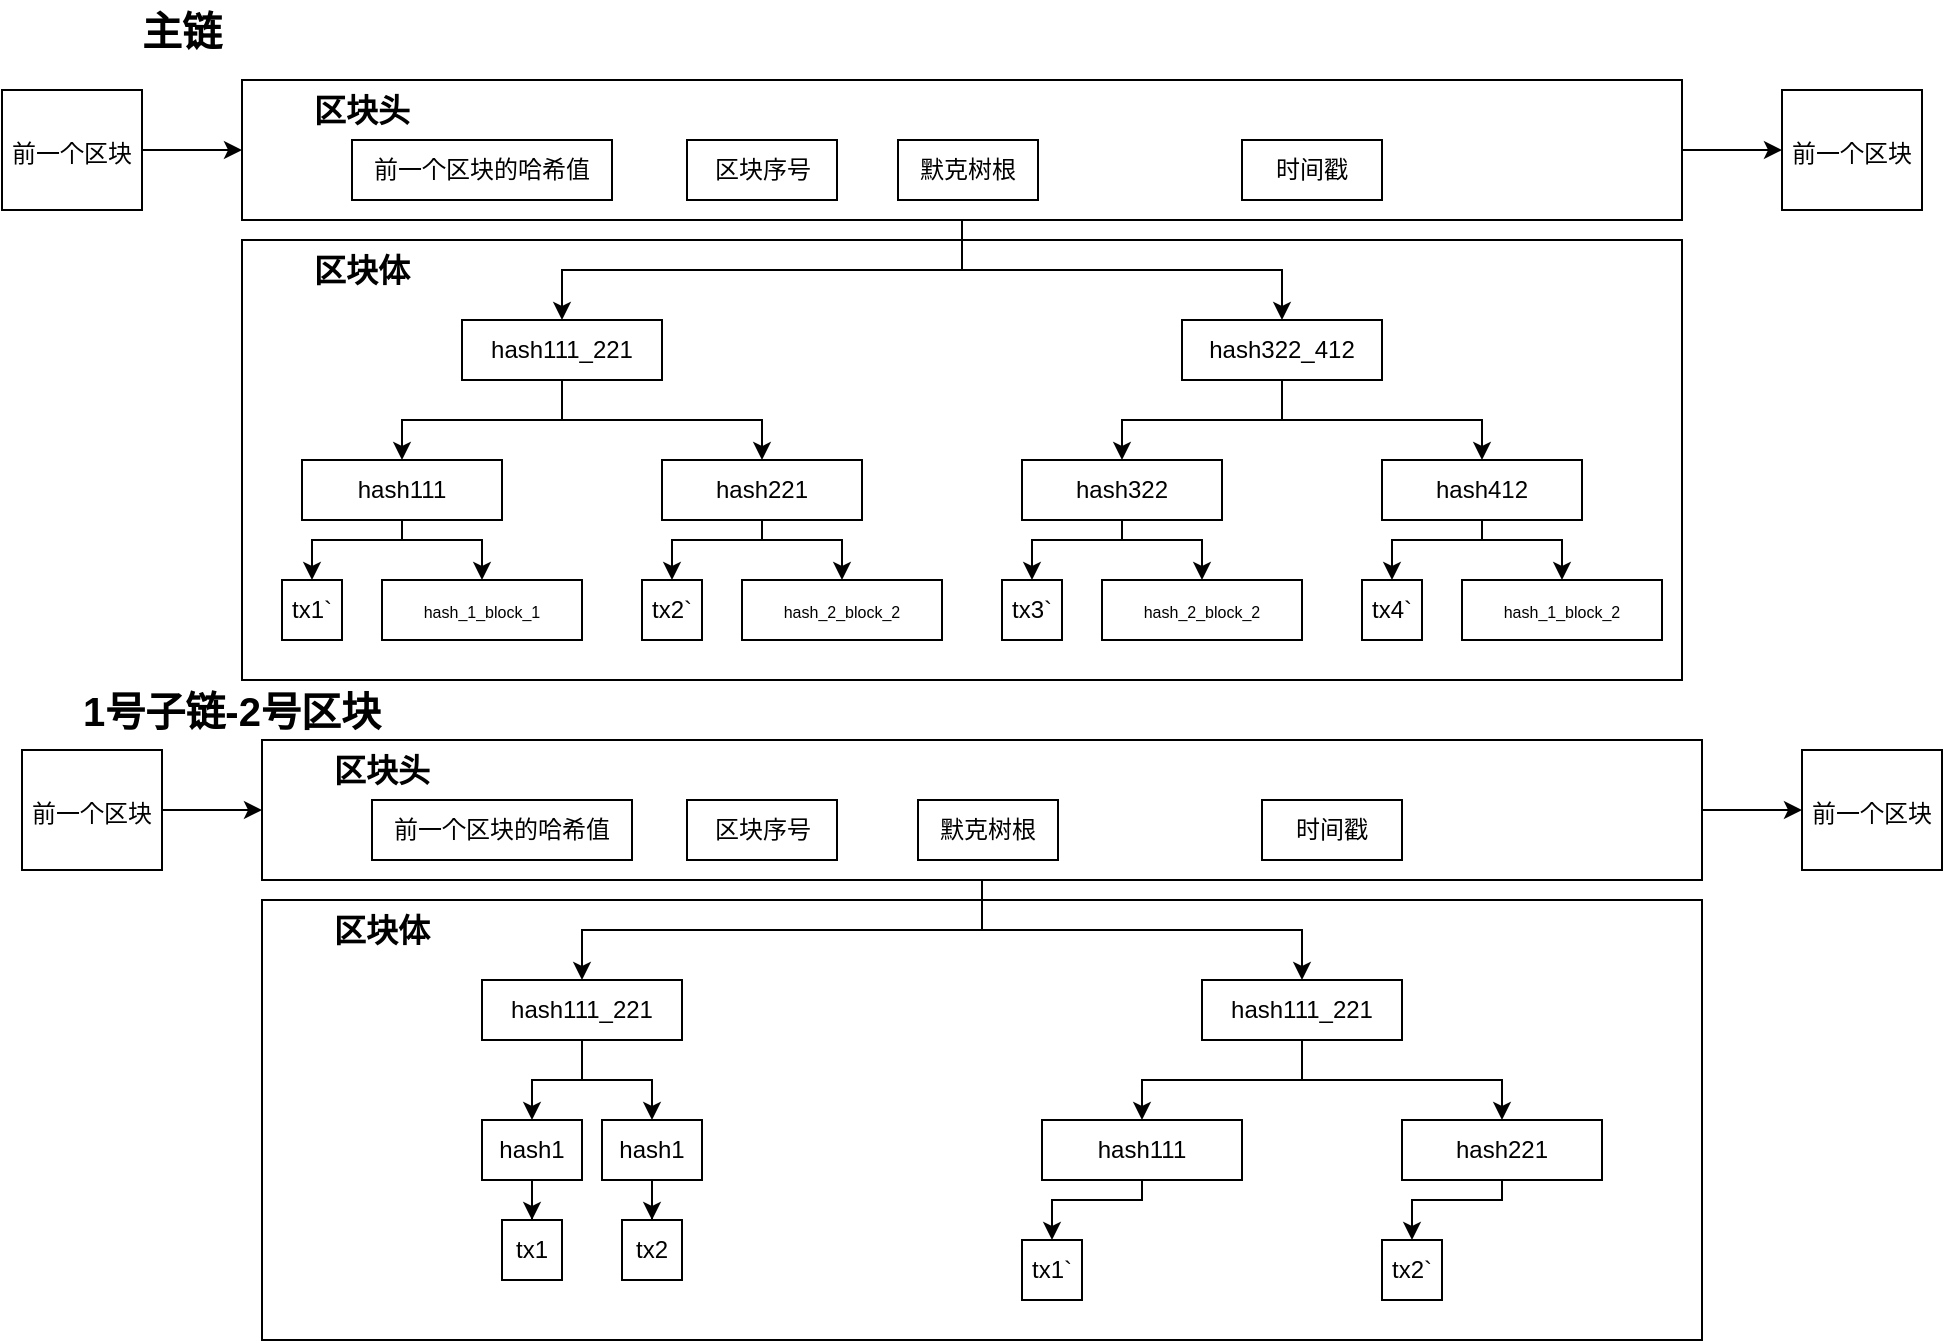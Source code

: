 <mxfile version="20.0.3" type="github">
  <diagram id="3rsK4sRMyDqufHuRaAZe" name="Page-1">
    <mxGraphModel dx="2249" dy="762" grid="1" gridSize="10" guides="1" tooltips="1" connect="1" arrows="1" fold="1" page="1" pageScale="1" pageWidth="827" pageHeight="1169" math="0" shadow="0">
      <root>
        <mxCell id="0" />
        <mxCell id="1" parent="0" />
        <mxCell id="U90KXrBJ-N6k7Ng19d0M-95" value="" style="rounded=0;whiteSpace=wrap;html=1;fillColor=none;" vertex="1" parent="1">
          <mxGeometry x="90" y="750" width="720" height="220" as="geometry" />
        </mxCell>
        <mxCell id="U90KXrBJ-N6k7Ng19d0M-65" value="" style="rounded=0;whiteSpace=wrap;html=1;fillColor=none;" vertex="1" parent="1">
          <mxGeometry x="90" y="670" width="720" height="70" as="geometry" />
        </mxCell>
        <mxCell id="U90KXrBJ-N6k7Ng19d0M-1" value="" style="rounded=0;whiteSpace=wrap;html=1;fillColor=none;" vertex="1" parent="1">
          <mxGeometry x="80" y="340" width="720" height="70" as="geometry" />
        </mxCell>
        <mxCell id="U90KXrBJ-N6k7Ng19d0M-49" value="" style="rounded=0;whiteSpace=wrap;html=1;fillColor=none;" vertex="1" parent="1">
          <mxGeometry x="80" y="420" width="720" height="220" as="geometry" />
        </mxCell>
        <mxCell id="U90KXrBJ-N6k7Ng19d0M-47" style="edgeStyle=orthogonalEdgeStyle;rounded=0;orthogonalLoop=1;jettySize=auto;html=1;entryX=0.5;entryY=0;entryDx=0;entryDy=0;fontSize=8;" edge="1" parent="1" source="U90KXrBJ-N6k7Ng19d0M-1" target="U90KXrBJ-N6k7Ng19d0M-40">
          <mxGeometry relative="1" as="geometry" />
        </mxCell>
        <mxCell id="U90KXrBJ-N6k7Ng19d0M-48" style="edgeStyle=orthogonalEdgeStyle;rounded=0;orthogonalLoop=1;jettySize=auto;html=1;entryX=0.5;entryY=0;entryDx=0;entryDy=0;fontSize=8;" edge="1" parent="1" source="U90KXrBJ-N6k7Ng19d0M-1" target="U90KXrBJ-N6k7Ng19d0M-20">
          <mxGeometry relative="1" as="geometry" />
        </mxCell>
        <mxCell id="U90KXrBJ-N6k7Ng19d0M-61" style="edgeStyle=orthogonalEdgeStyle;rounded=0;orthogonalLoop=1;jettySize=auto;html=1;entryX=0;entryY=0.5;entryDx=0;entryDy=0;fontSize=12;" edge="1" parent="1" source="U90KXrBJ-N6k7Ng19d0M-1" target="U90KXrBJ-N6k7Ng19d0M-60">
          <mxGeometry relative="1" as="geometry" />
        </mxCell>
        <mxCell id="U90KXrBJ-N6k7Ng19d0M-2" value="前一个区块的哈希值" style="rounded=0;whiteSpace=wrap;html=1;fillColor=default;" vertex="1" parent="1">
          <mxGeometry x="135" y="370" width="130" height="30" as="geometry" />
        </mxCell>
        <mxCell id="U90KXrBJ-N6k7Ng19d0M-4" value="默克树根" style="rounded=0;whiteSpace=wrap;html=1;fillColor=default;" vertex="1" parent="1">
          <mxGeometry x="408" y="370" width="70" height="30" as="geometry" />
        </mxCell>
        <mxCell id="U90KXrBJ-N6k7Ng19d0M-5" value="时间戳" style="rounded=0;whiteSpace=wrap;html=1;fillColor=default;" vertex="1" parent="1">
          <mxGeometry x="580" y="370" width="70" height="30" as="geometry" />
        </mxCell>
        <mxCell id="U90KXrBJ-N6k7Ng19d0M-7" value="tx1`" style="rounded=0;whiteSpace=wrap;html=1;fillColor=default;" vertex="1" parent="1">
          <mxGeometry x="100" y="590" width="30" height="30" as="geometry" />
        </mxCell>
        <mxCell id="U90KXrBJ-N6k7Ng19d0M-8" value="&lt;font style=&quot;font-size: 8px;&quot;&gt;hash_1_block_1&lt;/font&gt;" style="rounded=0;whiteSpace=wrap;html=1;fillColor=default;" vertex="1" parent="1">
          <mxGeometry x="150" y="590" width="100" height="30" as="geometry" />
        </mxCell>
        <mxCell id="U90KXrBJ-N6k7Ng19d0M-24" style="edgeStyle=orthogonalEdgeStyle;rounded=0;orthogonalLoop=1;jettySize=auto;html=1;entryX=0.5;entryY=0;entryDx=0;entryDy=0;fontSize=8;" edge="1" parent="1" source="U90KXrBJ-N6k7Ng19d0M-9" target="U90KXrBJ-N6k7Ng19d0M-7">
          <mxGeometry relative="1" as="geometry">
            <Array as="points">
              <mxPoint x="160" y="570" />
              <mxPoint x="115" y="570" />
            </Array>
          </mxGeometry>
        </mxCell>
        <mxCell id="U90KXrBJ-N6k7Ng19d0M-25" style="edgeStyle=orthogonalEdgeStyle;rounded=0;orthogonalLoop=1;jettySize=auto;html=1;fontSize=8;" edge="1" parent="1" source="U90KXrBJ-N6k7Ng19d0M-9" target="U90KXrBJ-N6k7Ng19d0M-8">
          <mxGeometry relative="1" as="geometry">
            <Array as="points">
              <mxPoint x="160" y="570" />
              <mxPoint x="200" y="570" />
            </Array>
          </mxGeometry>
        </mxCell>
        <mxCell id="U90KXrBJ-N6k7Ng19d0M-9" value="hash111" style="rounded=0;whiteSpace=wrap;html=1;fillColor=default;" vertex="1" parent="1">
          <mxGeometry x="110" y="530" width="100" height="30" as="geometry" />
        </mxCell>
        <mxCell id="U90KXrBJ-N6k7Ng19d0M-31" style="edgeStyle=orthogonalEdgeStyle;rounded=0;orthogonalLoop=1;jettySize=auto;html=1;entryX=0.5;entryY=0;entryDx=0;entryDy=0;fontSize=8;" edge="1" parent="1" source="U90KXrBJ-N6k7Ng19d0M-20" target="U90KXrBJ-N6k7Ng19d0M-9">
          <mxGeometry relative="1" as="geometry" />
        </mxCell>
        <mxCell id="U90KXrBJ-N6k7Ng19d0M-32" style="edgeStyle=orthogonalEdgeStyle;rounded=0;orthogonalLoop=1;jettySize=auto;html=1;entryX=0.5;entryY=0;entryDx=0;entryDy=0;fontSize=8;" edge="1" parent="1" source="U90KXrBJ-N6k7Ng19d0M-20" target="U90KXrBJ-N6k7Ng19d0M-30">
          <mxGeometry relative="1" as="geometry" />
        </mxCell>
        <mxCell id="U90KXrBJ-N6k7Ng19d0M-20" value="hash111_221" style="rounded=0;whiteSpace=wrap;html=1;fillColor=default;" vertex="1" parent="1">
          <mxGeometry x="190" y="460" width="100" height="30" as="geometry" />
        </mxCell>
        <mxCell id="U90KXrBJ-N6k7Ng19d0M-26" value="tx2`" style="rounded=0;whiteSpace=wrap;html=1;fillColor=default;" vertex="1" parent="1">
          <mxGeometry x="280" y="590" width="30" height="30" as="geometry" />
        </mxCell>
        <mxCell id="U90KXrBJ-N6k7Ng19d0M-27" value="&lt;font style=&quot;font-size: 8px;&quot;&gt;hash_2_block_2&lt;/font&gt;" style="rounded=0;whiteSpace=wrap;html=1;fillColor=default;" vertex="1" parent="1">
          <mxGeometry x="330" y="590" width="100" height="30" as="geometry" />
        </mxCell>
        <mxCell id="U90KXrBJ-N6k7Ng19d0M-28" style="edgeStyle=orthogonalEdgeStyle;rounded=0;orthogonalLoop=1;jettySize=auto;html=1;entryX=0.5;entryY=0;entryDx=0;entryDy=0;fontSize=8;" edge="1" parent="1" source="U90KXrBJ-N6k7Ng19d0M-30" target="U90KXrBJ-N6k7Ng19d0M-26">
          <mxGeometry relative="1" as="geometry">
            <Array as="points">
              <mxPoint x="340" y="570" />
              <mxPoint x="295" y="570" />
            </Array>
          </mxGeometry>
        </mxCell>
        <mxCell id="U90KXrBJ-N6k7Ng19d0M-29" style="edgeStyle=orthogonalEdgeStyle;rounded=0;orthogonalLoop=1;jettySize=auto;html=1;fontSize=8;" edge="1" parent="1" source="U90KXrBJ-N6k7Ng19d0M-30" target="U90KXrBJ-N6k7Ng19d0M-27">
          <mxGeometry relative="1" as="geometry">
            <Array as="points">
              <mxPoint x="340" y="570" />
              <mxPoint x="380" y="570" />
            </Array>
          </mxGeometry>
        </mxCell>
        <mxCell id="U90KXrBJ-N6k7Ng19d0M-30" value="hash221" style="rounded=0;whiteSpace=wrap;html=1;fillColor=default;" vertex="1" parent="1">
          <mxGeometry x="290" y="530" width="100" height="30" as="geometry" />
        </mxCell>
        <mxCell id="U90KXrBJ-N6k7Ng19d0M-33" value="tx3`" style="rounded=0;whiteSpace=wrap;html=1;fillColor=default;" vertex="1" parent="1">
          <mxGeometry x="460" y="590" width="30" height="30" as="geometry" />
        </mxCell>
        <mxCell id="U90KXrBJ-N6k7Ng19d0M-34" value="&lt;font style=&quot;font-size: 8px;&quot;&gt;hash_2_block_2&lt;/font&gt;" style="rounded=0;whiteSpace=wrap;html=1;fillColor=default;" vertex="1" parent="1">
          <mxGeometry x="510" y="590" width="100" height="30" as="geometry" />
        </mxCell>
        <mxCell id="U90KXrBJ-N6k7Ng19d0M-35" style="edgeStyle=orthogonalEdgeStyle;rounded=0;orthogonalLoop=1;jettySize=auto;html=1;entryX=0.5;entryY=0;entryDx=0;entryDy=0;fontSize=8;" edge="1" parent="1" source="U90KXrBJ-N6k7Ng19d0M-37" target="U90KXrBJ-N6k7Ng19d0M-33">
          <mxGeometry relative="1" as="geometry">
            <Array as="points">
              <mxPoint x="520" y="570" />
              <mxPoint x="475" y="570" />
            </Array>
          </mxGeometry>
        </mxCell>
        <mxCell id="U90KXrBJ-N6k7Ng19d0M-36" style="edgeStyle=orthogonalEdgeStyle;rounded=0;orthogonalLoop=1;jettySize=auto;html=1;fontSize=8;" edge="1" parent="1" source="U90KXrBJ-N6k7Ng19d0M-37" target="U90KXrBJ-N6k7Ng19d0M-34">
          <mxGeometry relative="1" as="geometry">
            <Array as="points">
              <mxPoint x="520" y="570" />
              <mxPoint x="560" y="570" />
            </Array>
          </mxGeometry>
        </mxCell>
        <mxCell id="U90KXrBJ-N6k7Ng19d0M-37" value="hash322" style="rounded=0;whiteSpace=wrap;html=1;fillColor=default;" vertex="1" parent="1">
          <mxGeometry x="470" y="530" width="100" height="30" as="geometry" />
        </mxCell>
        <mxCell id="U90KXrBJ-N6k7Ng19d0M-38" style="edgeStyle=orthogonalEdgeStyle;rounded=0;orthogonalLoop=1;jettySize=auto;html=1;entryX=0.5;entryY=0;entryDx=0;entryDy=0;fontSize=8;" edge="1" parent="1" source="U90KXrBJ-N6k7Ng19d0M-40" target="U90KXrBJ-N6k7Ng19d0M-37">
          <mxGeometry relative="1" as="geometry" />
        </mxCell>
        <mxCell id="U90KXrBJ-N6k7Ng19d0M-39" style="edgeStyle=orthogonalEdgeStyle;rounded=0;orthogonalLoop=1;jettySize=auto;html=1;entryX=0.5;entryY=0;entryDx=0;entryDy=0;fontSize=8;" edge="1" parent="1" source="U90KXrBJ-N6k7Ng19d0M-40" target="U90KXrBJ-N6k7Ng19d0M-45">
          <mxGeometry relative="1" as="geometry" />
        </mxCell>
        <mxCell id="U90KXrBJ-N6k7Ng19d0M-40" value="hash322_412" style="rounded=0;whiteSpace=wrap;html=1;fillColor=default;" vertex="1" parent="1">
          <mxGeometry x="550" y="460" width="100" height="30" as="geometry" />
        </mxCell>
        <mxCell id="U90KXrBJ-N6k7Ng19d0M-41" value="tx4`" style="rounded=0;whiteSpace=wrap;html=1;fillColor=default;" vertex="1" parent="1">
          <mxGeometry x="640" y="590" width="30" height="30" as="geometry" />
        </mxCell>
        <mxCell id="U90KXrBJ-N6k7Ng19d0M-42" value="&lt;font style=&quot;font-size: 8px;&quot;&gt;hash_1_block_2&lt;/font&gt;" style="rounded=0;whiteSpace=wrap;html=1;fillColor=default;" vertex="1" parent="1">
          <mxGeometry x="690" y="590" width="100" height="30" as="geometry" />
        </mxCell>
        <mxCell id="U90KXrBJ-N6k7Ng19d0M-43" style="edgeStyle=orthogonalEdgeStyle;rounded=0;orthogonalLoop=1;jettySize=auto;html=1;entryX=0.5;entryY=0;entryDx=0;entryDy=0;fontSize=8;" edge="1" parent="1" source="U90KXrBJ-N6k7Ng19d0M-45" target="U90KXrBJ-N6k7Ng19d0M-41">
          <mxGeometry relative="1" as="geometry">
            <Array as="points">
              <mxPoint x="700" y="570" />
              <mxPoint x="655" y="570" />
            </Array>
          </mxGeometry>
        </mxCell>
        <mxCell id="U90KXrBJ-N6k7Ng19d0M-44" style="edgeStyle=orthogonalEdgeStyle;rounded=0;orthogonalLoop=1;jettySize=auto;html=1;fontSize=8;" edge="1" parent="1" source="U90KXrBJ-N6k7Ng19d0M-45" target="U90KXrBJ-N6k7Ng19d0M-42">
          <mxGeometry relative="1" as="geometry">
            <Array as="points">
              <mxPoint x="700" y="570" />
              <mxPoint x="740" y="570" />
            </Array>
          </mxGeometry>
        </mxCell>
        <mxCell id="U90KXrBJ-N6k7Ng19d0M-45" value="hash412" style="rounded=0;whiteSpace=wrap;html=1;fillColor=default;" vertex="1" parent="1">
          <mxGeometry x="650" y="530" width="100" height="30" as="geometry" />
        </mxCell>
        <mxCell id="U90KXrBJ-N6k7Ng19d0M-50" value="&lt;span style=&quot;font-size: 16px;&quot;&gt;&lt;b&gt;区块体&lt;/b&gt;&lt;/span&gt;" style="text;html=1;strokeColor=none;fillColor=none;align=center;verticalAlign=middle;whiteSpace=wrap;rounded=0;" vertex="1" parent="1">
          <mxGeometry x="80" y="420" width="120" height="30" as="geometry" />
        </mxCell>
        <mxCell id="U90KXrBJ-N6k7Ng19d0M-51" value="&lt;span style=&quot;font-size: 16px;&quot;&gt;&lt;b&gt;区块头&lt;/b&gt;&lt;/span&gt;" style="text;html=1;strokeColor=none;fillColor=none;align=center;verticalAlign=middle;whiteSpace=wrap;rounded=0;" vertex="1" parent="1">
          <mxGeometry x="80" y="340" width="120" height="30" as="geometry" />
        </mxCell>
        <mxCell id="U90KXrBJ-N6k7Ng19d0M-58" style="edgeStyle=orthogonalEdgeStyle;rounded=0;orthogonalLoop=1;jettySize=auto;html=1;entryX=0;entryY=0.5;entryDx=0;entryDy=0;fontSize=12;" edge="1" parent="1" source="U90KXrBJ-N6k7Ng19d0M-57" target="U90KXrBJ-N6k7Ng19d0M-1">
          <mxGeometry relative="1" as="geometry" />
        </mxCell>
        <mxCell id="U90KXrBJ-N6k7Ng19d0M-57" value="&lt;font style=&quot;font-size: 12px;&quot;&gt;前一个区块&lt;/font&gt;" style="rounded=0;whiteSpace=wrap;html=1;fontSize=16;fillColor=default;" vertex="1" parent="1">
          <mxGeometry x="-40" y="345" width="70" height="60" as="geometry" />
        </mxCell>
        <mxCell id="U90KXrBJ-N6k7Ng19d0M-60" value="&lt;font style=&quot;font-size: 12px;&quot;&gt;前一个区块&lt;/font&gt;" style="rounded=0;whiteSpace=wrap;html=1;fontSize=16;fillColor=default;" vertex="1" parent="1">
          <mxGeometry x="850" y="345" width="70" height="60" as="geometry" />
        </mxCell>
        <mxCell id="U90KXrBJ-N6k7Ng19d0M-62" style="edgeStyle=orthogonalEdgeStyle;rounded=0;orthogonalLoop=1;jettySize=auto;html=1;entryX=0.5;entryY=0;entryDx=0;entryDy=0;fontSize=8;" edge="1" parent="1" source="U90KXrBJ-N6k7Ng19d0M-65" target="U90KXrBJ-N6k7Ng19d0M-89">
          <mxGeometry relative="1" as="geometry" />
        </mxCell>
        <mxCell id="U90KXrBJ-N6k7Ng19d0M-63" style="edgeStyle=orthogonalEdgeStyle;rounded=0;orthogonalLoop=1;jettySize=auto;html=1;entryX=0.5;entryY=0;entryDx=0;entryDy=0;fontSize=8;" edge="1" parent="1" source="U90KXrBJ-N6k7Ng19d0M-65" target="U90KXrBJ-N6k7Ng19d0M-76">
          <mxGeometry relative="1" as="geometry" />
        </mxCell>
        <mxCell id="U90KXrBJ-N6k7Ng19d0M-64" style="edgeStyle=orthogonalEdgeStyle;rounded=0;orthogonalLoop=1;jettySize=auto;html=1;entryX=0;entryY=0.5;entryDx=0;entryDy=0;fontSize=12;" edge="1" parent="1" source="U90KXrBJ-N6k7Ng19d0M-65" target="U90KXrBJ-N6k7Ng19d0M-100">
          <mxGeometry relative="1" as="geometry" />
        </mxCell>
        <mxCell id="U90KXrBJ-N6k7Ng19d0M-66" value="前一个区块的哈希值" style="rounded=0;whiteSpace=wrap;html=1;fillColor=default;" vertex="1" parent="1">
          <mxGeometry x="145" y="700" width="130" height="30" as="geometry" />
        </mxCell>
        <mxCell id="U90KXrBJ-N6k7Ng19d0M-67" value="默克树根" style="rounded=0;whiteSpace=wrap;html=1;fillColor=default;" vertex="1" parent="1">
          <mxGeometry x="418" y="700" width="70" height="30" as="geometry" />
        </mxCell>
        <mxCell id="U90KXrBJ-N6k7Ng19d0M-68" value="时间戳" style="rounded=0;whiteSpace=wrap;html=1;fillColor=default;" vertex="1" parent="1">
          <mxGeometry x="590" y="700" width="70" height="30" as="geometry" />
        </mxCell>
        <mxCell id="U90KXrBJ-N6k7Ng19d0M-69" value="tx1" style="rounded=0;whiteSpace=wrap;html=1;fillColor=default;" vertex="1" parent="1">
          <mxGeometry x="210" y="910" width="30" height="30" as="geometry" />
        </mxCell>
        <mxCell id="U90KXrBJ-N6k7Ng19d0M-103" style="edgeStyle=orthogonalEdgeStyle;rounded=0;orthogonalLoop=1;jettySize=auto;html=1;entryX=0.5;entryY=0;entryDx=0;entryDy=0;fontSize=20;" edge="1" parent="1" source="U90KXrBJ-N6k7Ng19d0M-73" target="U90KXrBJ-N6k7Ng19d0M-69">
          <mxGeometry relative="1" as="geometry" />
        </mxCell>
        <mxCell id="U90KXrBJ-N6k7Ng19d0M-73" value="hash1" style="rounded=0;whiteSpace=wrap;html=1;fillColor=default;" vertex="1" parent="1">
          <mxGeometry x="200" y="860" width="50" height="30" as="geometry" />
        </mxCell>
        <mxCell id="U90KXrBJ-N6k7Ng19d0M-74" style="edgeStyle=orthogonalEdgeStyle;rounded=0;orthogonalLoop=1;jettySize=auto;html=1;entryX=0.5;entryY=0;entryDx=0;entryDy=0;fontSize=8;" edge="1" parent="1" source="U90KXrBJ-N6k7Ng19d0M-76" target="U90KXrBJ-N6k7Ng19d0M-73">
          <mxGeometry relative="1" as="geometry" />
        </mxCell>
        <mxCell id="U90KXrBJ-N6k7Ng19d0M-114" style="edgeStyle=orthogonalEdgeStyle;rounded=0;orthogonalLoop=1;jettySize=auto;html=1;entryX=0.5;entryY=0;entryDx=0;entryDy=0;fontSize=20;" edge="1" parent="1" source="U90KXrBJ-N6k7Ng19d0M-76" target="U90KXrBJ-N6k7Ng19d0M-112">
          <mxGeometry relative="1" as="geometry" />
        </mxCell>
        <mxCell id="U90KXrBJ-N6k7Ng19d0M-76" value="hash111_221" style="rounded=0;whiteSpace=wrap;html=1;fillColor=default;" vertex="1" parent="1">
          <mxGeometry x="200" y="790" width="100" height="30" as="geometry" />
        </mxCell>
        <mxCell id="U90KXrBJ-N6k7Ng19d0M-82" value="tx1`" style="rounded=0;whiteSpace=wrap;html=1;fillColor=default;" vertex="1" parent="1">
          <mxGeometry x="470" y="920" width="30" height="30" as="geometry" />
        </mxCell>
        <mxCell id="U90KXrBJ-N6k7Ng19d0M-84" style="edgeStyle=orthogonalEdgeStyle;rounded=0;orthogonalLoop=1;jettySize=auto;html=1;entryX=0.5;entryY=0;entryDx=0;entryDy=0;fontSize=8;" edge="1" parent="1" source="U90KXrBJ-N6k7Ng19d0M-86" target="U90KXrBJ-N6k7Ng19d0M-82">
          <mxGeometry relative="1" as="geometry">
            <Array as="points">
              <mxPoint x="530" y="900" />
              <mxPoint x="485" y="900" />
            </Array>
          </mxGeometry>
        </mxCell>
        <mxCell id="U90KXrBJ-N6k7Ng19d0M-86" value="hash111" style="rounded=0;whiteSpace=wrap;html=1;fillColor=default;" vertex="1" parent="1">
          <mxGeometry x="480" y="860" width="100" height="30" as="geometry" />
        </mxCell>
        <mxCell id="U90KXrBJ-N6k7Ng19d0M-87" style="edgeStyle=orthogonalEdgeStyle;rounded=0;orthogonalLoop=1;jettySize=auto;html=1;entryX=0.5;entryY=0;entryDx=0;entryDy=0;fontSize=8;" edge="1" parent="1" source="U90KXrBJ-N6k7Ng19d0M-89" target="U90KXrBJ-N6k7Ng19d0M-86">
          <mxGeometry relative="1" as="geometry" />
        </mxCell>
        <mxCell id="U90KXrBJ-N6k7Ng19d0M-88" style="edgeStyle=orthogonalEdgeStyle;rounded=0;orthogonalLoop=1;jettySize=auto;html=1;entryX=0.5;entryY=0;entryDx=0;entryDy=0;fontSize=8;" edge="1" parent="1" source="U90KXrBJ-N6k7Ng19d0M-89" target="U90KXrBJ-N6k7Ng19d0M-94">
          <mxGeometry relative="1" as="geometry" />
        </mxCell>
        <mxCell id="U90KXrBJ-N6k7Ng19d0M-89" value="hash111_221" style="rounded=0;whiteSpace=wrap;html=1;fillColor=default;" vertex="1" parent="1">
          <mxGeometry x="560" y="790" width="100" height="30" as="geometry" />
        </mxCell>
        <mxCell id="U90KXrBJ-N6k7Ng19d0M-90" value="tx2`" style="rounded=0;whiteSpace=wrap;html=1;fillColor=default;" vertex="1" parent="1">
          <mxGeometry x="650" y="920" width="30" height="30" as="geometry" />
        </mxCell>
        <mxCell id="U90KXrBJ-N6k7Ng19d0M-92" style="edgeStyle=orthogonalEdgeStyle;rounded=0;orthogonalLoop=1;jettySize=auto;html=1;entryX=0.5;entryY=0;entryDx=0;entryDy=0;fontSize=8;" edge="1" parent="1" source="U90KXrBJ-N6k7Ng19d0M-94" target="U90KXrBJ-N6k7Ng19d0M-90">
          <mxGeometry relative="1" as="geometry">
            <Array as="points">
              <mxPoint x="710" y="900" />
              <mxPoint x="665" y="900" />
            </Array>
          </mxGeometry>
        </mxCell>
        <mxCell id="U90KXrBJ-N6k7Ng19d0M-94" value="hash221" style="rounded=0;whiteSpace=wrap;html=1;fillColor=default;" vertex="1" parent="1">
          <mxGeometry x="660" y="860" width="100" height="30" as="geometry" />
        </mxCell>
        <mxCell id="U90KXrBJ-N6k7Ng19d0M-96" value="&lt;span style=&quot;font-size: 16px;&quot;&gt;&lt;b&gt;区块体&lt;/b&gt;&lt;/span&gt;" style="text;html=1;strokeColor=none;fillColor=none;align=center;verticalAlign=middle;whiteSpace=wrap;rounded=0;" vertex="1" parent="1">
          <mxGeometry x="90" y="750" width="120" height="30" as="geometry" />
        </mxCell>
        <mxCell id="U90KXrBJ-N6k7Ng19d0M-97" value="&lt;span style=&quot;font-size: 16px;&quot;&gt;&lt;b&gt;区块头&lt;/b&gt;&lt;/span&gt;" style="text;html=1;strokeColor=none;fillColor=none;align=center;verticalAlign=middle;whiteSpace=wrap;rounded=0;" vertex="1" parent="1">
          <mxGeometry x="90" y="670" width="120" height="30" as="geometry" />
        </mxCell>
        <mxCell id="U90KXrBJ-N6k7Ng19d0M-98" style="edgeStyle=orthogonalEdgeStyle;rounded=0;orthogonalLoop=1;jettySize=auto;html=1;entryX=0;entryY=0.5;entryDx=0;entryDy=0;fontSize=12;" edge="1" parent="1" source="U90KXrBJ-N6k7Ng19d0M-99" target="U90KXrBJ-N6k7Ng19d0M-65">
          <mxGeometry relative="1" as="geometry" />
        </mxCell>
        <mxCell id="U90KXrBJ-N6k7Ng19d0M-99" value="&lt;font style=&quot;font-size: 12px;&quot;&gt;前一个区块&lt;/font&gt;" style="rounded=0;whiteSpace=wrap;html=1;fontSize=16;fillColor=default;" vertex="1" parent="1">
          <mxGeometry x="-30" y="675" width="70" height="60" as="geometry" />
        </mxCell>
        <mxCell id="U90KXrBJ-N6k7Ng19d0M-100" value="&lt;font style=&quot;font-size: 12px;&quot;&gt;前一个区块&lt;/font&gt;" style="rounded=0;whiteSpace=wrap;html=1;fontSize=16;fillColor=default;" vertex="1" parent="1">
          <mxGeometry x="860" y="675" width="70" height="60" as="geometry" />
        </mxCell>
        <mxCell id="U90KXrBJ-N6k7Ng19d0M-101" value="&lt;font style=&quot;font-size: 20px;&quot;&gt;&lt;b&gt;主链&lt;/b&gt;&lt;/font&gt;" style="text;html=1;strokeColor=none;fillColor=none;align=center;verticalAlign=middle;whiteSpace=wrap;rounded=0;fontSize=12;" vertex="1" parent="1">
          <mxGeometry x="20" y="300" width="60" height="30" as="geometry" />
        </mxCell>
        <mxCell id="U90KXrBJ-N6k7Ng19d0M-102" value="&lt;font style=&quot;font-size: 20px;&quot;&gt;&lt;b&gt;1号子链-2号区块&lt;/b&gt;&lt;/font&gt;" style="text;html=1;strokeColor=none;fillColor=none;align=center;verticalAlign=middle;whiteSpace=wrap;rounded=0;fontSize=12;" vertex="1" parent="1">
          <mxGeometry x="-20" y="640" width="190" height="30" as="geometry" />
        </mxCell>
        <mxCell id="U90KXrBJ-N6k7Ng19d0M-110" value="tx2" style="rounded=0;whiteSpace=wrap;html=1;fillColor=default;" vertex="1" parent="1">
          <mxGeometry x="270" y="910" width="30" height="30" as="geometry" />
        </mxCell>
        <mxCell id="U90KXrBJ-N6k7Ng19d0M-111" style="edgeStyle=orthogonalEdgeStyle;rounded=0;orthogonalLoop=1;jettySize=auto;html=1;entryX=0.5;entryY=0;entryDx=0;entryDy=0;fontSize=20;" edge="1" parent="1" source="U90KXrBJ-N6k7Ng19d0M-112" target="U90KXrBJ-N6k7Ng19d0M-110">
          <mxGeometry relative="1" as="geometry" />
        </mxCell>
        <mxCell id="U90KXrBJ-N6k7Ng19d0M-112" value="hash1" style="rounded=0;whiteSpace=wrap;html=1;fillColor=default;" vertex="1" parent="1">
          <mxGeometry x="260" y="860" width="50" height="30" as="geometry" />
        </mxCell>
        <mxCell id="U90KXrBJ-N6k7Ng19d0M-115" value="区块序号" style="rounded=0;whiteSpace=wrap;html=1;fillColor=default;" vertex="1" parent="1">
          <mxGeometry x="302.5" y="370" width="75" height="30" as="geometry" />
        </mxCell>
        <mxCell id="U90KXrBJ-N6k7Ng19d0M-116" value="区块序号" style="rounded=0;whiteSpace=wrap;html=1;fillColor=default;" vertex="1" parent="1">
          <mxGeometry x="302.5" y="700" width="75" height="30" as="geometry" />
        </mxCell>
      </root>
    </mxGraphModel>
  </diagram>
</mxfile>
